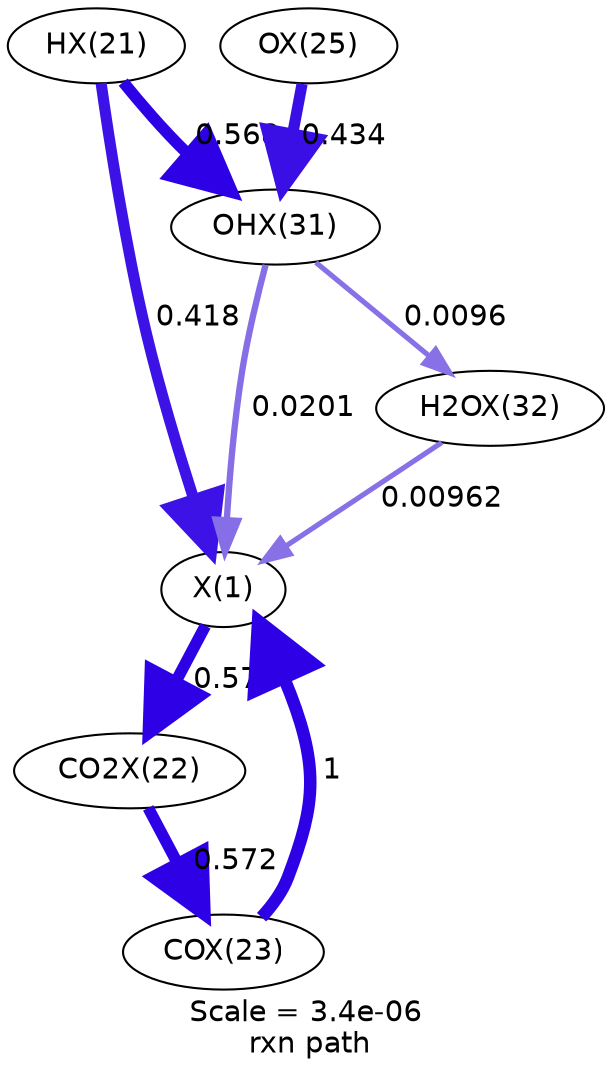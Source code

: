 digraph reaction_paths {
center=1;
s1 -> s0[fontname="Helvetica", penwidth=5.34, arrowsize=2.67, color="0.7, 0.918, 0.9"
, label=" 0.418"];
s0 -> s2[fontname="Helvetica", penwidth=5.58, arrowsize=2.79, color="0.7, 1.08, 0.9"
, label=" 0.575"];
s3 -> s0[fontname="Helvetica", penwidth=6, arrowsize=3, color="0.7, 1.5, 0.9"
, label=" 1"];
s11 -> s0[fontname="Helvetica", penwidth=3.05, arrowsize=1.53, color="0.7, 0.52, 0.9"
, label=" 0.0201"];
s12 -> s0[fontname="Helvetica", penwidth=2.49, arrowsize=1.25, color="0.7, 0.51, 0.9"
, label=" 0.00962"];
s1 -> s11[fontname="Helvetica", penwidth=5.57, arrowsize=2.79, color="0.7, 1.07, 0.9"
, label=" 0.568"];
s2 -> s3[fontname="Helvetica", penwidth=5.58, arrowsize=2.79, color="0.7, 1.07, 0.9"
, label=" 0.572"];
s5 -> s11[fontname="Helvetica", penwidth=5.37, arrowsize=2.69, color="0.7, 0.934, 0.9"
, label=" 0.434"];
s11 -> s12[fontname="Helvetica", penwidth=2.49, arrowsize=1.25, color="0.7, 0.51, 0.9"
, label=" 0.0096"];
s0 [ fontname="Helvetica", label="X(1)"];
s1 [ fontname="Helvetica", label="HX(21)"];
s2 [ fontname="Helvetica", label="CO2X(22)"];
s3 [ fontname="Helvetica", label="COX(23)"];
s5 [ fontname="Helvetica", label="OX(25)"];
s11 [ fontname="Helvetica", label="OHX(31)"];
s12 [ fontname="Helvetica", label="H2OX(32)"];
 label = "Scale = 3.4e-06\l rxn path";
 fontname = "Helvetica";
}
